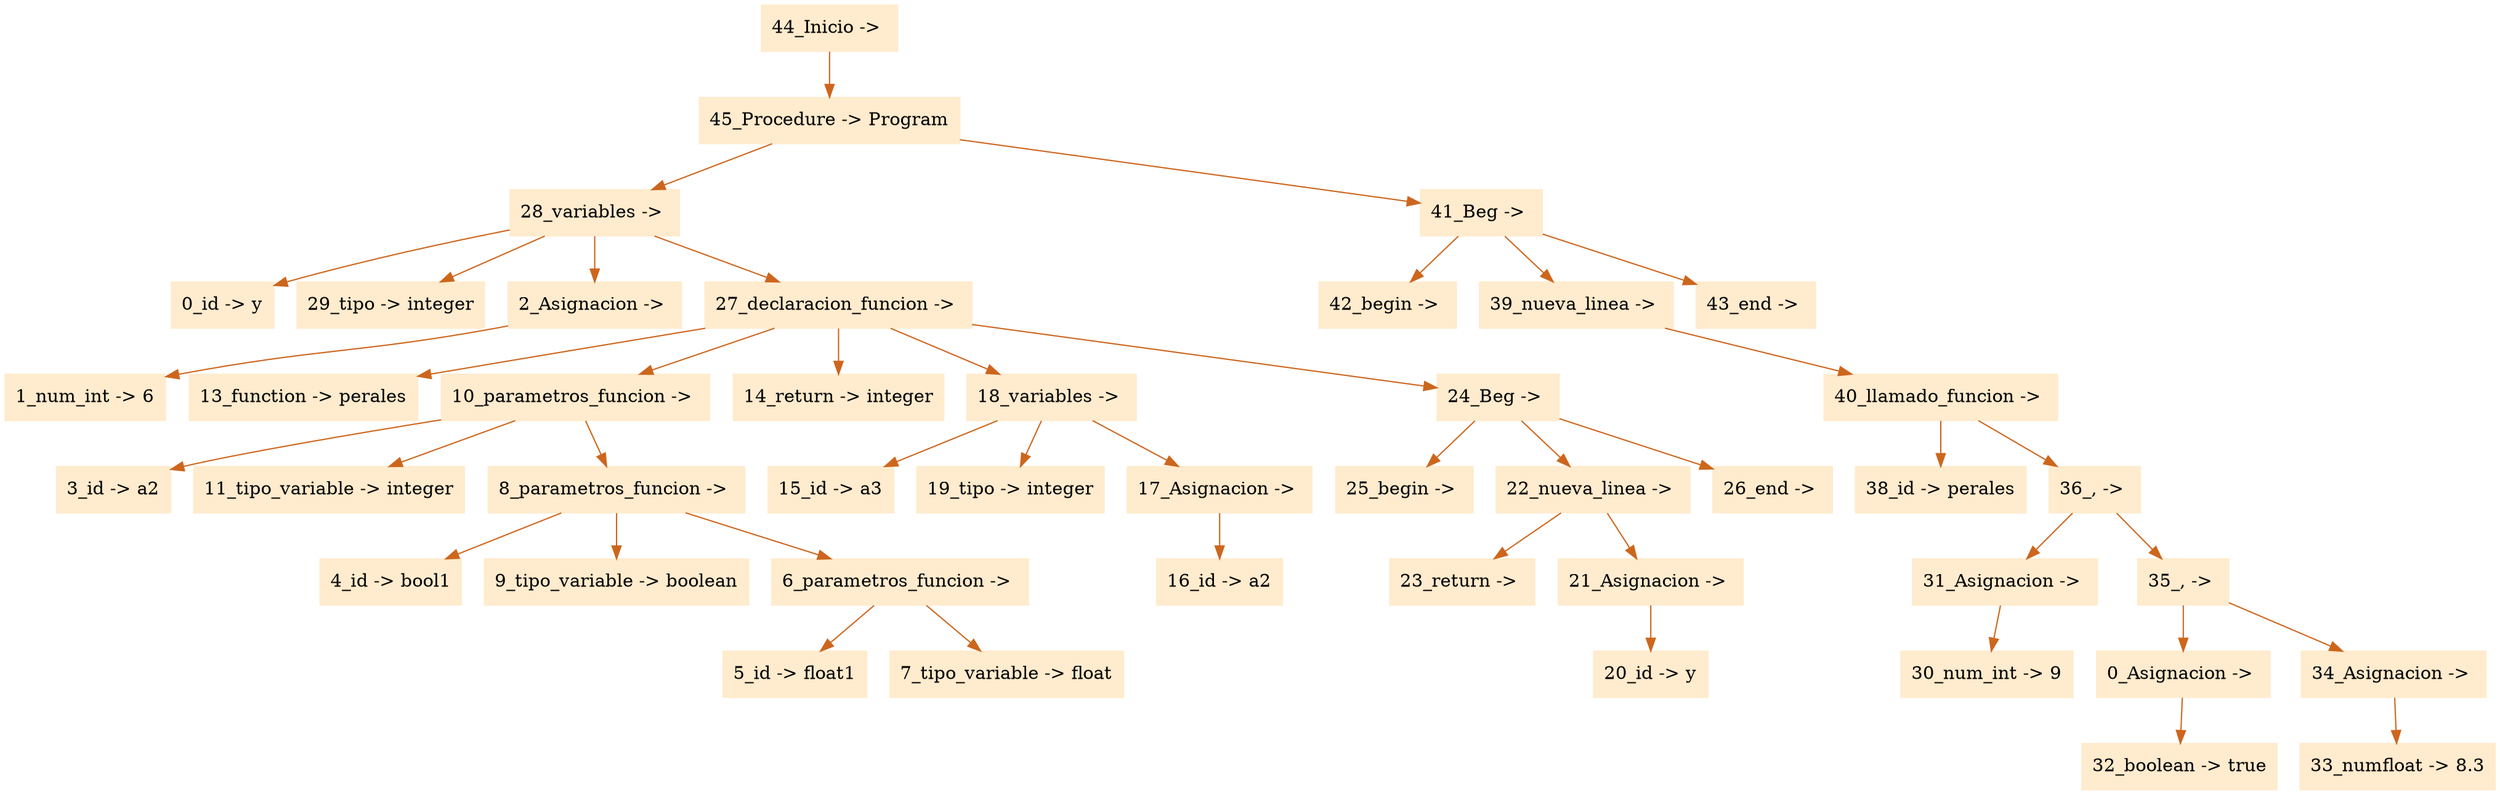 digraph G {node[shape=box, style=filled, color=blanchedalmond]; edge[color=chocolate3];rankdir=UD 

"44_Inicio -> "->"45_Procedure -> Program"
"45_Procedure -> Program"->"28_variables -> "
"28_variables -> "->"0_id -> y"
"28_variables -> "->"29_tipo -> integer"
"28_variables -> "->"2_Asignacion -> "
"2_Asignacion -> "->"1_num_int -> 6"
"28_variables -> "->"27_declaracion_funcion -> "
"27_declaracion_funcion -> "->"13_function -> perales"
"27_declaracion_funcion -> "->"10_parametros_funcion -> "
"10_parametros_funcion -> "->"3_id -> a2"
"10_parametros_funcion -> "->"11_tipo_variable -> integer"
"10_parametros_funcion -> "->"8_parametros_funcion -> "
"8_parametros_funcion -> "->"4_id -> bool1"
"8_parametros_funcion -> "->"9_tipo_variable -> boolean"
"8_parametros_funcion -> "->"6_parametros_funcion -> "
"6_parametros_funcion -> "->"5_id -> float1"
"6_parametros_funcion -> "->"7_tipo_variable -> float"
"27_declaracion_funcion -> "->"14_return -> integer"
"27_declaracion_funcion -> "->"18_variables -> "
"18_variables -> "->"15_id -> a3"
"18_variables -> "->"19_tipo -> integer"
"18_variables -> "->"17_Asignacion -> "
"17_Asignacion -> "->"16_id -> a2"
"27_declaracion_funcion -> "->"24_Beg -> "
"24_Beg -> "->"25_begin -> "
"24_Beg -> "->"22_nueva_linea -> "
"22_nueva_linea -> "->"23_return -> "
"22_nueva_linea -> "->"21_Asignacion -> "
"21_Asignacion -> "->"20_id -> y"
"24_Beg -> "->"26_end -> "
"45_Procedure -> Program"->"41_Beg -> "
"41_Beg -> "->"42_begin -> "
"41_Beg -> "->"39_nueva_linea -> "
"39_nueva_linea -> "->"40_llamado_funcion -> "
"40_llamado_funcion -> "->"38_id -> perales"
"40_llamado_funcion -> "->"36_, -> "
"36_, -> "->"31_Asignacion -> "
"31_Asignacion -> "->"30_num_int -> 9"
"36_, -> "->"35_, -> "
"35_, -> "->"0_Asignacion -> "
"0_Asignacion -> "->"32_boolean -> true"
"35_, -> "->"34_Asignacion -> "
"34_Asignacion -> "->"33_numfloat -> 8.3"
"41_Beg -> "->"43_end -> "


}
